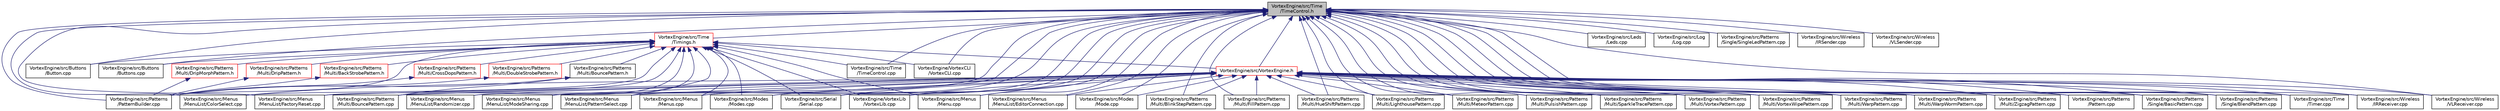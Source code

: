digraph "VortexEngine/src/Time/TimeControl.h"
{
 // INTERACTIVE_SVG=YES
 // LATEX_PDF_SIZE
  bgcolor="transparent";
  edge [fontname="Helvetica",fontsize="10",labelfontname="Helvetica",labelfontsize="10"];
  node [fontname="Helvetica",fontsize="10",shape=record];
  Node1 [label="VortexEngine/src/Time\l/TimeControl.h",height=0.2,width=0.4,color="black", fillcolor="grey75", style="filled", fontcolor="black",tooltip=" "];
  Node1 -> Node2 [dir="back",color="midnightblue",fontsize="10",style="solid"];
  Node2 [label="VortexEngine/src/Buttons\l/Button.cpp",height=0.2,width=0.4,color="black",URL="$Button_8cpp.html",tooltip=" "];
  Node1 -> Node3 [dir="back",color="midnightblue",fontsize="10",style="solid"];
  Node3 [label="VortexEngine/src/Time\l/Timings.h",height=0.2,width=0.4,color="red",URL="$Timings_8h.html",tooltip=" "];
  Node3 -> Node2 [dir="back",color="midnightblue",fontsize="10",style="solid"];
  Node3 -> Node4 [dir="back",color="midnightblue",fontsize="10",style="solid"];
  Node4 [label="VortexEngine/src/Buttons\l/Buttons.cpp",height=0.2,width=0.4,color="black",URL="$Buttons_8cpp.html",tooltip=" "];
  Node3 -> Node5 [dir="back",color="midnightblue",fontsize="10",style="solid"];
  Node5 [label="VortexEngine/src/VortexEngine.h",height=0.2,width=0.4,color="red",URL="$VortexEngine_8h.html",tooltip=" "];
  Node5 -> Node7 [dir="back",color="midnightblue",fontsize="10",style="solid"];
  Node7 [label="VortexEngine/src/Menus\l/Menu.cpp",height=0.2,width=0.4,color="black",URL="$Menu_8cpp.html",tooltip=" "];
  Node5 -> Node8 [dir="back",color="midnightblue",fontsize="10",style="solid"];
  Node8 [label="VortexEngine/src/Menus\l/MenuList/ColorSelect.cpp",height=0.2,width=0.4,color="black",URL="$ColorSelect_8cpp.html",tooltip=" "];
  Node5 -> Node9 [dir="back",color="midnightblue",fontsize="10",style="solid"];
  Node9 [label="VortexEngine/src/Menus\l/MenuList/EditorConnection.cpp",height=0.2,width=0.4,color="black",URL="$EditorConnection_8cpp.html",tooltip=" "];
  Node5 -> Node10 [dir="back",color="midnightblue",fontsize="10",style="solid"];
  Node10 [label="VortexEngine/src/Menus\l/MenuList/FactoryReset.cpp",height=0.2,width=0.4,color="black",URL="$FactoryReset_8cpp.html",tooltip=" "];
  Node5 -> Node12 [dir="back",color="midnightblue",fontsize="10",style="solid"];
  Node12 [label="VortexEngine/src/Menus\l/MenuList/ModeSharing.cpp",height=0.2,width=0.4,color="black",URL="$ModeSharing_8cpp.html",tooltip=" "];
  Node5 -> Node13 [dir="back",color="midnightblue",fontsize="10",style="solid"];
  Node13 [label="VortexEngine/src/Menus\l/MenuList/PatternSelect.cpp",height=0.2,width=0.4,color="black",URL="$PatternSelect_8cpp.html",tooltip=" "];
  Node5 -> Node14 [dir="back",color="midnightblue",fontsize="10",style="solid"];
  Node14 [label="VortexEngine/src/Menus\l/MenuList/Randomizer.cpp",height=0.2,width=0.4,color="black",URL="$Randomizer_8cpp.html",tooltip=" "];
  Node5 -> Node15 [dir="back",color="midnightblue",fontsize="10",style="solid"];
  Node15 [label="VortexEngine/src/Menus\l/Menus.cpp",height=0.2,width=0.4,color="black",URL="$Menus_8cpp.html",tooltip=" "];
  Node5 -> Node16 [dir="back",color="midnightblue",fontsize="10",style="solid"];
  Node16 [label="VortexEngine/src/Modes\l/Mode.cpp",height=0.2,width=0.4,color="black",URL="$Mode_8cpp.html",tooltip=" "];
  Node5 -> Node17 [dir="back",color="midnightblue",fontsize="10",style="solid"];
  Node17 [label="VortexEngine/src/Modes\l/Modes.cpp",height=0.2,width=0.4,color="black",URL="$Modes_8cpp.html",tooltip=" "];
  Node5 -> Node18 [dir="back",color="midnightblue",fontsize="10",style="solid"];
  Node18 [label="VortexEngine/src/Patterns\l/Multi/BlinkStepPattern.cpp",height=0.2,width=0.4,color="black",URL="$BlinkStepPattern_8cpp.html",tooltip=" "];
  Node5 -> Node19 [dir="back",color="midnightblue",fontsize="10",style="solid"];
  Node19 [label="VortexEngine/src/Patterns\l/Multi/BouncePattern.cpp",height=0.2,width=0.4,color="black",URL="$BouncePattern_8cpp.html",tooltip=" "];
  Node5 -> Node25 [dir="back",color="midnightblue",fontsize="10",style="solid"];
  Node25 [label="VortexEngine/src/Patterns\l/Multi/FillPattern.cpp",height=0.2,width=0.4,color="black",URL="$FillPattern_8cpp.html",tooltip=" "];
  Node5 -> Node26 [dir="back",color="midnightblue",fontsize="10",style="solid"];
  Node26 [label="VortexEngine/src/Patterns\l/Multi/HueShiftPattern.cpp",height=0.2,width=0.4,color="black",URL="$HueShiftPattern_8cpp.html",tooltip=" "];
  Node5 -> Node27 [dir="back",color="midnightblue",fontsize="10",style="solid"];
  Node27 [label="VortexEngine/src/Patterns\l/Multi/LighthousePattern.cpp",height=0.2,width=0.4,color="black",URL="$LighthousePattern_8cpp.html",tooltip=" "];
  Node5 -> Node28 [dir="back",color="midnightblue",fontsize="10",style="solid"];
  Node28 [label="VortexEngine/src/Patterns\l/Multi/MeteorPattern.cpp",height=0.2,width=0.4,color="black",URL="$MeteorPattern_8cpp.html",tooltip=" "];
  Node5 -> Node30 [dir="back",color="midnightblue",fontsize="10",style="solid"];
  Node30 [label="VortexEngine/src/Patterns\l/Multi/PulsishPattern.cpp",height=0.2,width=0.4,color="black",URL="$PulsishPattern_8cpp.html",tooltip=" "];
  Node5 -> Node35 [dir="back",color="midnightblue",fontsize="10",style="solid"];
  Node35 [label="VortexEngine/src/Patterns\l/Multi/SparkleTracePattern.cpp",height=0.2,width=0.4,color="black",URL="$SparkleTracePattern_8cpp.html",tooltip=" "];
  Node5 -> Node37 [dir="back",color="midnightblue",fontsize="10",style="solid"];
  Node37 [label="VortexEngine/src/Patterns\l/Multi/VortexPattern.cpp",height=0.2,width=0.4,color="black",URL="$VortexPattern_8cpp.html",tooltip=" "];
  Node5 -> Node38 [dir="back",color="midnightblue",fontsize="10",style="solid"];
  Node38 [label="VortexEngine/src/Patterns\l/Multi/VortexWipePattern.cpp",height=0.2,width=0.4,color="black",URL="$VortexWipePattern_8cpp.html",tooltip=" "];
  Node5 -> Node39 [dir="back",color="midnightblue",fontsize="10",style="solid"];
  Node39 [label="VortexEngine/src/Patterns\l/Multi/WarpPattern.cpp",height=0.2,width=0.4,color="black",URL="$WarpPattern_8cpp.html",tooltip=" "];
  Node5 -> Node40 [dir="back",color="midnightblue",fontsize="10",style="solid"];
  Node40 [label="VortexEngine/src/Patterns\l/Multi/WarpWormPattern.cpp",height=0.2,width=0.4,color="black",URL="$WarpWormPattern_8cpp.html",tooltip=" "];
  Node5 -> Node41 [dir="back",color="midnightblue",fontsize="10",style="solid"];
  Node41 [label="VortexEngine/src/Patterns\l/Multi/ZigzagPattern.cpp",height=0.2,width=0.4,color="black",URL="$ZigzagPattern_8cpp.html",tooltip=" "];
  Node5 -> Node42 [dir="back",color="midnightblue",fontsize="10",style="solid"];
  Node42 [label="VortexEngine/src/Patterns\l/Pattern.cpp",height=0.2,width=0.4,color="black",URL="$Pattern_8cpp.html",tooltip=" "];
  Node5 -> Node43 [dir="back",color="midnightblue",fontsize="10",style="solid"];
  Node43 [label="VortexEngine/src/Patterns\l/Single/BasicPattern.cpp",height=0.2,width=0.4,color="black",URL="$BasicPattern_8cpp.html",tooltip=" "];
  Node5 -> Node44 [dir="back",color="midnightblue",fontsize="10",style="solid"];
  Node44 [label="VortexEngine/src/Patterns\l/Single/BlendPattern.cpp",height=0.2,width=0.4,color="black",URL="$BlendPattern_8cpp.html",tooltip=" "];
  Node5 -> Node45 [dir="back",color="midnightblue",fontsize="10",style="solid"];
  Node45 [label="VortexEngine/src/Serial\l/Serial.cpp",height=0.2,width=0.4,color="black",URL="$Serial_8cpp.html",tooltip=" "];
  Node5 -> Node46 [dir="back",color="midnightblue",fontsize="10",style="solid"];
  Node46 [label="VortexEngine/src/Time\l/Timer.cpp",height=0.2,width=0.4,color="black",URL="$Timer_8cpp.html",tooltip=" "];
  Node5 -> Node48 [dir="back",color="midnightblue",fontsize="10",style="solid"];
  Node48 [label="VortexEngine/src/Wireless\l/IRReceiver.cpp",height=0.2,width=0.4,color="black",URL="$IRReceiver_8cpp.html",tooltip=" "];
  Node5 -> Node49 [dir="back",color="midnightblue",fontsize="10",style="solid"];
  Node49 [label="VortexEngine/src/Wireless\l/VLReceiver.cpp",height=0.2,width=0.4,color="black",URL="$VLReceiver_8cpp.html",tooltip=" "];
  Node5 -> Node51 [dir="back",color="midnightblue",fontsize="10",style="solid"];
  Node51 [label="VortexEngine/VortexLib\l/VortexLib.cpp",height=0.2,width=0.4,color="black",URL="$VortexLib_8cpp.html",tooltip=" "];
  Node3 -> Node7 [dir="back",color="midnightblue",fontsize="10",style="solid"];
  Node3 -> Node8 [dir="back",color="midnightblue",fontsize="10",style="solid"];
  Node3 -> Node10 [dir="back",color="midnightblue",fontsize="10",style="solid"];
  Node3 -> Node12 [dir="back",color="midnightblue",fontsize="10",style="solid"];
  Node3 -> Node13 [dir="back",color="midnightblue",fontsize="10",style="solid"];
  Node3 -> Node14 [dir="back",color="midnightblue",fontsize="10",style="solid"];
  Node3 -> Node15 [dir="back",color="midnightblue",fontsize="10",style="solid"];
  Node3 -> Node17 [dir="back",color="midnightblue",fontsize="10",style="solid"];
  Node3 -> Node54 [dir="back",color="midnightblue",fontsize="10",style="solid"];
  Node54 [label="VortexEngine/src/Patterns\l/Multi/BackStrobePattern.h",height=0.2,width=0.4,color="red",URL="$BackStrobePattern_8h.html",tooltip=" "];
  Node54 -> Node56 [dir="back",color="midnightblue",fontsize="10",style="solid"];
  Node56 [label="VortexEngine/src/Patterns\l/PatternBuilder.cpp",height=0.2,width=0.4,color="black",URL="$PatternBuilder_8cpp.html",tooltip=" "];
  Node3 -> Node57 [dir="back",color="midnightblue",fontsize="10",style="solid"];
  Node57 [label="VortexEngine/src/Patterns\l/Multi/BouncePattern.h",height=0.2,width=0.4,color="black",URL="$BouncePattern_8h.html",tooltip=" "];
  Node57 -> Node19 [dir="back",color="midnightblue",fontsize="10",style="solid"];
  Node57 -> Node56 [dir="back",color="midnightblue",fontsize="10",style="solid"];
  Node3 -> Node58 [dir="back",color="midnightblue",fontsize="10",style="solid"];
  Node58 [label="VortexEngine/src/Patterns\l/Multi/CrossDopsPattern.h",height=0.2,width=0.4,color="red",URL="$CrossDopsPattern_8h.html",tooltip=" "];
  Node58 -> Node56 [dir="back",color="midnightblue",fontsize="10",style="solid"];
  Node3 -> Node59 [dir="back",color="midnightblue",fontsize="10",style="solid"];
  Node59 [label="VortexEngine/src/Patterns\l/Multi/DoubleStrobePattern.h",height=0.2,width=0.4,color="red",URL="$DoubleStrobePattern_8h.html",tooltip=" "];
  Node59 -> Node56 [dir="back",color="midnightblue",fontsize="10",style="solid"];
  Node3 -> Node60 [dir="back",color="midnightblue",fontsize="10",style="solid"];
  Node60 [label="VortexEngine/src/Patterns\l/Multi/DripMorphPattern.h",height=0.2,width=0.4,color="red",URL="$DripMorphPattern_8h.html",tooltip=" "];
  Node60 -> Node56 [dir="back",color="midnightblue",fontsize="10",style="solid"];
  Node3 -> Node61 [dir="back",color="midnightblue",fontsize="10",style="solid"];
  Node61 [label="VortexEngine/src/Patterns\l/Multi/DripPattern.h",height=0.2,width=0.4,color="red",URL="$DripPattern_8h.html",tooltip=" "];
  Node61 -> Node56 [dir="back",color="midnightblue",fontsize="10",style="solid"];
  Node3 -> Node56 [dir="back",color="midnightblue",fontsize="10",style="solid"];
  Node3 -> Node45 [dir="back",color="midnightblue",fontsize="10",style="solid"];
  Node3 -> Node77 [dir="back",color="midnightblue",fontsize="10",style="solid"];
  Node77 [label="VortexEngine/src/Time\l/TimeControl.cpp",height=0.2,width=0.4,color="black",URL="$TimeControl_8cpp.html",tooltip=" "];
  Node3 -> Node51 [dir="back",color="midnightblue",fontsize="10",style="solid"];
  Node3 -> Node53 [dir="back",color="midnightblue",fontsize="10",style="solid"];
  Node53 [label="VortexEngine/VortexCLI\l/VortexCLI.cpp",height=0.2,width=0.4,color="black",URL="$VortexCLI_8cpp.html",tooltip=" "];
  Node1 -> Node4 [dir="back",color="midnightblue",fontsize="10",style="solid"];
  Node1 -> Node78 [dir="back",color="midnightblue",fontsize="10",style="solid"];
  Node78 [label="VortexEngine/src/Leds\l/Leds.cpp",height=0.2,width=0.4,color="black",URL="$Leds_8cpp.html",tooltip=" "];
  Node1 -> Node5 [dir="back",color="midnightblue",fontsize="10",style="solid"];
  Node1 -> Node79 [dir="back",color="midnightblue",fontsize="10",style="solid"];
  Node79 [label="VortexEngine/src/Log\l/Log.cpp",height=0.2,width=0.4,color="black",URL="$Log_8cpp.html",tooltip=" "];
  Node1 -> Node7 [dir="back",color="midnightblue",fontsize="10",style="solid"];
  Node1 -> Node8 [dir="back",color="midnightblue",fontsize="10",style="solid"];
  Node1 -> Node9 [dir="back",color="midnightblue",fontsize="10",style="solid"];
  Node1 -> Node10 [dir="back",color="midnightblue",fontsize="10",style="solid"];
  Node1 -> Node12 [dir="back",color="midnightblue",fontsize="10",style="solid"];
  Node1 -> Node13 [dir="back",color="midnightblue",fontsize="10",style="solid"];
  Node1 -> Node15 [dir="back",color="midnightblue",fontsize="10",style="solid"];
  Node1 -> Node16 [dir="back",color="midnightblue",fontsize="10",style="solid"];
  Node1 -> Node17 [dir="back",color="midnightblue",fontsize="10",style="solid"];
  Node1 -> Node18 [dir="back",color="midnightblue",fontsize="10",style="solid"];
  Node1 -> Node19 [dir="back",color="midnightblue",fontsize="10",style="solid"];
  Node1 -> Node25 [dir="back",color="midnightblue",fontsize="10",style="solid"];
  Node1 -> Node26 [dir="back",color="midnightblue",fontsize="10",style="solid"];
  Node1 -> Node27 [dir="back",color="midnightblue",fontsize="10",style="solid"];
  Node1 -> Node28 [dir="back",color="midnightblue",fontsize="10",style="solid"];
  Node1 -> Node30 [dir="back",color="midnightblue",fontsize="10",style="solid"];
  Node1 -> Node35 [dir="back",color="midnightblue",fontsize="10",style="solid"];
  Node1 -> Node37 [dir="back",color="midnightblue",fontsize="10",style="solid"];
  Node1 -> Node38 [dir="back",color="midnightblue",fontsize="10",style="solid"];
  Node1 -> Node39 [dir="back",color="midnightblue",fontsize="10",style="solid"];
  Node1 -> Node40 [dir="back",color="midnightblue",fontsize="10",style="solid"];
  Node1 -> Node41 [dir="back",color="midnightblue",fontsize="10",style="solid"];
  Node1 -> Node42 [dir="back",color="midnightblue",fontsize="10",style="solid"];
  Node1 -> Node56 [dir="back",color="midnightblue",fontsize="10",style="solid"];
  Node1 -> Node43 [dir="back",color="midnightblue",fontsize="10",style="solid"];
  Node1 -> Node44 [dir="back",color="midnightblue",fontsize="10",style="solid"];
  Node1 -> Node80 [dir="back",color="midnightblue",fontsize="10",style="solid"];
  Node80 [label="VortexEngine/src/Patterns\l/Single/SingleLedPattern.cpp",height=0.2,width=0.4,color="black",URL="$SingleLedPattern_8cpp.html",tooltip=" "];
  Node1 -> Node45 [dir="back",color="midnightblue",fontsize="10",style="solid"];
  Node1 -> Node77 [dir="back",color="midnightblue",fontsize="10",style="solid"];
  Node1 -> Node46 [dir="back",color="midnightblue",fontsize="10",style="solid"];
  Node1 -> Node48 [dir="back",color="midnightblue",fontsize="10",style="solid"];
  Node1 -> Node81 [dir="back",color="midnightblue",fontsize="10",style="solid"];
  Node81 [label="VortexEngine/src/Wireless\l/IRSender.cpp",height=0.2,width=0.4,color="black",URL="$IRSender_8cpp.html",tooltip=" "];
  Node1 -> Node49 [dir="back",color="midnightblue",fontsize="10",style="solid"];
  Node1 -> Node82 [dir="back",color="midnightblue",fontsize="10",style="solid"];
  Node82 [label="VortexEngine/src/Wireless\l/VLSender.cpp",height=0.2,width=0.4,color="black",URL="$VLSender_8cpp.html",tooltip=" "];
  Node1 -> Node51 [dir="back",color="midnightblue",fontsize="10",style="solid"];
  Node1 -> Node53 [dir="back",color="midnightblue",fontsize="10",style="solid"];
}
